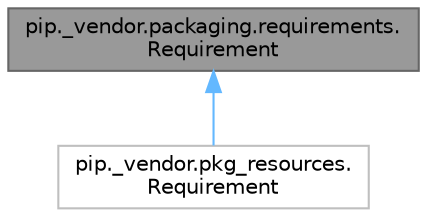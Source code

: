 digraph "pip._vendor.packaging.requirements.Requirement"
{
 // LATEX_PDF_SIZE
  bgcolor="transparent";
  edge [fontname=Helvetica,fontsize=10,labelfontname=Helvetica,labelfontsize=10];
  node [fontname=Helvetica,fontsize=10,shape=box,height=0.2,width=0.4];
  Node1 [id="Node000001",label="pip._vendor.packaging.requirements.\lRequirement",height=0.2,width=0.4,color="gray40", fillcolor="grey60", style="filled", fontcolor="black",tooltip=" "];
  Node1 -> Node2 [id="edge1_Node000001_Node000002",dir="back",color="steelblue1",style="solid",tooltip=" "];
  Node2 [id="Node000002",label="pip._vendor.pkg_resources.\lRequirement",height=0.2,width=0.4,color="grey75", fillcolor="white", style="filled",URL="$d0/db2/classpip_1_1__vendor_1_1pkg__resources_1_1Requirement.html",tooltip=" "];
}
